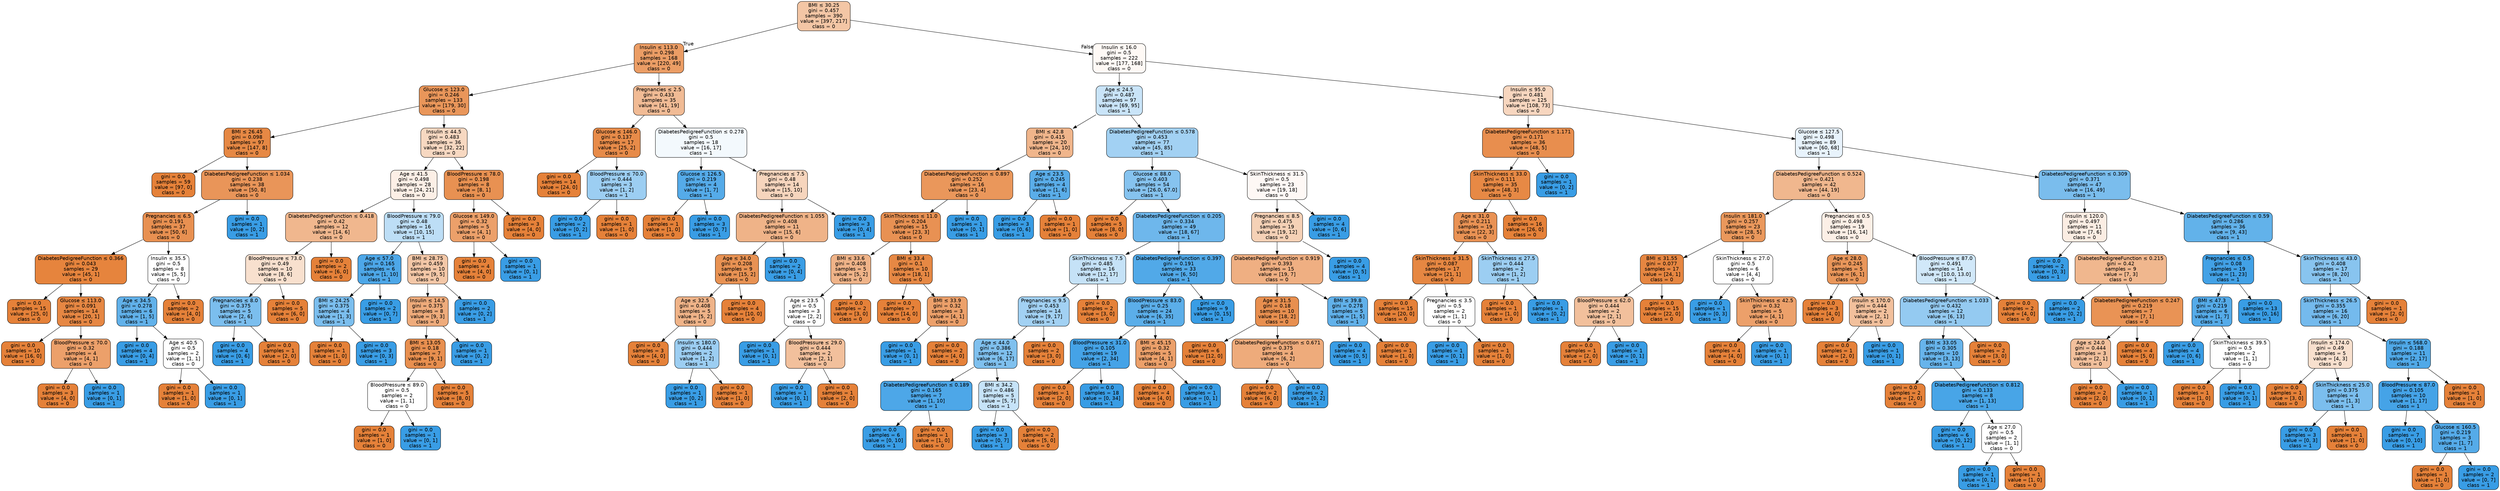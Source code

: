 digraph Tree {
node [shape=box, style="filled, rounded", color="black", fontname="helvetica"] ;
edge [fontname="helvetica"] ;
0 [label=<BMI &le; 30.25<br/>gini = 0.457<br/>samples = 390<br/>value = [397, 217]<br/>class = 0>, fillcolor="#f3c6a5"] ;
1 [label=<Insulin &le; 113.0<br/>gini = 0.298<br/>samples = 168<br/>value = [220, 49]<br/>class = 0>, fillcolor="#eb9d65"] ;
0 -> 1 [labeldistance=2.5, labelangle=45, headlabel="True"] ;
2 [label=<Glucose &le; 123.0<br/>gini = 0.246<br/>samples = 133<br/>value = [179, 30]<br/>class = 0>, fillcolor="#e9965a"] ;
1 -> 2 ;
3 [label=<BMI &le; 26.45<br/>gini = 0.098<br/>samples = 97<br/>value = [147, 8]<br/>class = 0>, fillcolor="#e68844"] ;
2 -> 3 ;
4 [label=<gini = 0.0<br/>samples = 59<br/>value = [97, 0]<br/>class = 0>, fillcolor="#e58139"] ;
3 -> 4 ;
5 [label=<DiabetesPedigreeFunction &le; 1.034<br/>gini = 0.238<br/>samples = 38<br/>value = [50, 8]<br/>class = 0>, fillcolor="#e99559"] ;
3 -> 5 ;
6 [label=<Pregnancies &le; 6.5<br/>gini = 0.191<br/>samples = 37<br/>value = [50, 6]<br/>class = 0>, fillcolor="#e89051"] ;
5 -> 6 ;
7 [label=<DiabetesPedigreeFunction &le; 0.366<br/>gini = 0.043<br/>samples = 29<br/>value = [45, 1]<br/>class = 0>, fillcolor="#e6843d"] ;
6 -> 7 ;
8 [label=<gini = 0.0<br/>samples = 15<br/>value = [25, 0]<br/>class = 0>, fillcolor="#e58139"] ;
7 -> 8 ;
9 [label=<Glucose &le; 113.0<br/>gini = 0.091<br/>samples = 14<br/>value = [20, 1]<br/>class = 0>, fillcolor="#e68743"] ;
7 -> 9 ;
10 [label=<gini = 0.0<br/>samples = 10<br/>value = [16, 0]<br/>class = 0>, fillcolor="#e58139"] ;
9 -> 10 ;
11 [label=<BloodPressure &le; 70.0<br/>gini = 0.32<br/>samples = 4<br/>value = [4, 1]<br/>class = 0>, fillcolor="#eca06a"] ;
9 -> 11 ;
12 [label=<gini = 0.0<br/>samples = 3<br/>value = [4, 0]<br/>class = 0>, fillcolor="#e58139"] ;
11 -> 12 ;
13 [label=<gini = 0.0<br/>samples = 1<br/>value = [0, 1]<br/>class = 1>, fillcolor="#399de5"] ;
11 -> 13 ;
14 [label=<Insulin &le; 35.5<br/>gini = 0.5<br/>samples = 8<br/>value = [5, 5]<br/>class = 0>, fillcolor="#ffffff"] ;
6 -> 14 ;
15 [label=<Age &le; 34.5<br/>gini = 0.278<br/>samples = 6<br/>value = [1, 5]<br/>class = 1>, fillcolor="#61b1ea"] ;
14 -> 15 ;
16 [label=<gini = 0.0<br/>samples = 4<br/>value = [0, 4]<br/>class = 1>, fillcolor="#399de5"] ;
15 -> 16 ;
17 [label=<Age &le; 40.5<br/>gini = 0.5<br/>samples = 2<br/>value = [1, 1]<br/>class = 0>, fillcolor="#ffffff"] ;
15 -> 17 ;
18 [label=<gini = 0.0<br/>samples = 1<br/>value = [1, 0]<br/>class = 0>, fillcolor="#e58139"] ;
17 -> 18 ;
19 [label=<gini = 0.0<br/>samples = 1<br/>value = [0, 1]<br/>class = 1>, fillcolor="#399de5"] ;
17 -> 19 ;
20 [label=<gini = 0.0<br/>samples = 2<br/>value = [4, 0]<br/>class = 0>, fillcolor="#e58139"] ;
14 -> 20 ;
21 [label=<gini = 0.0<br/>samples = 1<br/>value = [0, 2]<br/>class = 1>, fillcolor="#399de5"] ;
5 -> 21 ;
22 [label=<Insulin &le; 44.5<br/>gini = 0.483<br/>samples = 36<br/>value = [32, 22]<br/>class = 0>, fillcolor="#f7d8c1"] ;
2 -> 22 ;
23 [label=<Age &le; 41.5<br/>gini = 0.498<br/>samples = 28<br/>value = [24, 21]<br/>class = 0>, fillcolor="#fcefe6"] ;
22 -> 23 ;
24 [label=<DiabetesPedigreeFunction &le; 0.418<br/>gini = 0.42<br/>samples = 12<br/>value = [14, 6]<br/>class = 0>, fillcolor="#f0b78e"] ;
23 -> 24 ;
25 [label=<BloodPressure &le; 73.0<br/>gini = 0.49<br/>samples = 10<br/>value = [8, 6]<br/>class = 0>, fillcolor="#f8e0ce"] ;
24 -> 25 ;
26 [label=<Pregnancies &le; 8.0<br/>gini = 0.375<br/>samples = 5<br/>value = [2, 6]<br/>class = 1>, fillcolor="#7bbeee"] ;
25 -> 26 ;
27 [label=<gini = 0.0<br/>samples = 4<br/>value = [0, 6]<br/>class = 1>, fillcolor="#399de5"] ;
26 -> 27 ;
28 [label=<gini = 0.0<br/>samples = 1<br/>value = [2, 0]<br/>class = 0>, fillcolor="#e58139"] ;
26 -> 28 ;
29 [label=<gini = 0.0<br/>samples = 5<br/>value = [6, 0]<br/>class = 0>, fillcolor="#e58139"] ;
25 -> 29 ;
30 [label=<gini = 0.0<br/>samples = 2<br/>value = [6, 0]<br/>class = 0>, fillcolor="#e58139"] ;
24 -> 30 ;
31 [label=<BloodPressure &le; 79.0<br/>gini = 0.48<br/>samples = 16<br/>value = [10, 15]<br/>class = 1>, fillcolor="#bddef6"] ;
23 -> 31 ;
32 [label=<Age &le; 57.0<br/>gini = 0.165<br/>samples = 6<br/>value = [1, 10]<br/>class = 1>, fillcolor="#4da7e8"] ;
31 -> 32 ;
33 [label=<BMI &le; 24.25<br/>gini = 0.375<br/>samples = 4<br/>value = [1, 3]<br/>class = 1>, fillcolor="#7bbeee"] ;
32 -> 33 ;
34 [label=<gini = 0.0<br/>samples = 1<br/>value = [1, 0]<br/>class = 0>, fillcolor="#e58139"] ;
33 -> 34 ;
35 [label=<gini = 0.0<br/>samples = 3<br/>value = [0, 3]<br/>class = 1>, fillcolor="#399de5"] ;
33 -> 35 ;
36 [label=<gini = 0.0<br/>samples = 2<br/>value = [0, 7]<br/>class = 1>, fillcolor="#399de5"] ;
32 -> 36 ;
37 [label=<BMI &le; 28.75<br/>gini = 0.459<br/>samples = 10<br/>value = [9, 5]<br/>class = 0>, fillcolor="#f3c7a7"] ;
31 -> 37 ;
38 [label=<Insulin &le; 14.5<br/>gini = 0.375<br/>samples = 8<br/>value = [9, 3]<br/>class = 0>, fillcolor="#eeab7b"] ;
37 -> 38 ;
39 [label=<BMI &le; 13.05<br/>gini = 0.18<br/>samples = 7<br/>value = [9, 1]<br/>class = 0>, fillcolor="#e88f4f"] ;
38 -> 39 ;
40 [label=<BloodPressure &le; 89.0<br/>gini = 0.5<br/>samples = 2<br/>value = [1, 1]<br/>class = 0>, fillcolor="#ffffff"] ;
39 -> 40 ;
41 [label=<gini = 0.0<br/>samples = 1<br/>value = [1, 0]<br/>class = 0>, fillcolor="#e58139"] ;
40 -> 41 ;
42 [label=<gini = 0.0<br/>samples = 1<br/>value = [0, 1]<br/>class = 1>, fillcolor="#399de5"] ;
40 -> 42 ;
43 [label=<gini = 0.0<br/>samples = 5<br/>value = [8, 0]<br/>class = 0>, fillcolor="#e58139"] ;
39 -> 43 ;
44 [label=<gini = 0.0<br/>samples = 1<br/>value = [0, 2]<br/>class = 1>, fillcolor="#399de5"] ;
38 -> 44 ;
45 [label=<gini = 0.0<br/>samples = 2<br/>value = [0, 2]<br/>class = 1>, fillcolor="#399de5"] ;
37 -> 45 ;
46 [label=<BloodPressure &le; 78.0<br/>gini = 0.198<br/>samples = 8<br/>value = [8, 1]<br/>class = 0>, fillcolor="#e89152"] ;
22 -> 46 ;
47 [label=<Glucose &le; 149.0<br/>gini = 0.32<br/>samples = 5<br/>value = [4, 1]<br/>class = 0>, fillcolor="#eca06a"] ;
46 -> 47 ;
48 [label=<gini = 0.0<br/>samples = 4<br/>value = [4, 0]<br/>class = 0>, fillcolor="#e58139"] ;
47 -> 48 ;
49 [label=<gini = 0.0<br/>samples = 1<br/>value = [0, 1]<br/>class = 1>, fillcolor="#399de5"] ;
47 -> 49 ;
50 [label=<gini = 0.0<br/>samples = 3<br/>value = [4, 0]<br/>class = 0>, fillcolor="#e58139"] ;
46 -> 50 ;
51 [label=<Pregnancies &le; 2.5<br/>gini = 0.433<br/>samples = 35<br/>value = [41, 19]<br/>class = 0>, fillcolor="#f1bb95"] ;
1 -> 51 ;
52 [label=<Glucose &le; 146.0<br/>gini = 0.137<br/>samples = 17<br/>value = [25, 2]<br/>class = 0>, fillcolor="#e78b49"] ;
51 -> 52 ;
53 [label=<gini = 0.0<br/>samples = 14<br/>value = [24, 0]<br/>class = 0>, fillcolor="#e58139"] ;
52 -> 53 ;
54 [label=<BloodPressure &le; 70.0<br/>gini = 0.444<br/>samples = 3<br/>value = [1, 2]<br/>class = 1>, fillcolor="#9ccef2"] ;
52 -> 54 ;
55 [label=<gini = 0.0<br/>samples = 2<br/>value = [0, 2]<br/>class = 1>, fillcolor="#399de5"] ;
54 -> 55 ;
56 [label=<gini = 0.0<br/>samples = 1<br/>value = [1, 0]<br/>class = 0>, fillcolor="#e58139"] ;
54 -> 56 ;
57 [label=<DiabetesPedigreeFunction &le; 0.278<br/>gini = 0.5<br/>samples = 18<br/>value = [16, 17]<br/>class = 1>, fillcolor="#f3f9fd"] ;
51 -> 57 ;
58 [label=<Glucose &le; 126.5<br/>gini = 0.219<br/>samples = 4<br/>value = [1, 7]<br/>class = 1>, fillcolor="#55abe9"] ;
57 -> 58 ;
59 [label=<gini = 0.0<br/>samples = 1<br/>value = [1, 0]<br/>class = 0>, fillcolor="#e58139"] ;
58 -> 59 ;
60 [label=<gini = 0.0<br/>samples = 3<br/>value = [0, 7]<br/>class = 1>, fillcolor="#399de5"] ;
58 -> 60 ;
61 [label=<Pregnancies &le; 7.5<br/>gini = 0.48<br/>samples = 14<br/>value = [15, 10]<br/>class = 0>, fillcolor="#f6d5bd"] ;
57 -> 61 ;
62 [label=<DiabetesPedigreeFunction &le; 1.055<br/>gini = 0.408<br/>samples = 11<br/>value = [15, 6]<br/>class = 0>, fillcolor="#efb388"] ;
61 -> 62 ;
63 [label=<Age &le; 34.0<br/>gini = 0.208<br/>samples = 9<br/>value = [15, 2]<br/>class = 0>, fillcolor="#e89253"] ;
62 -> 63 ;
64 [label=<Age &le; 32.5<br/>gini = 0.408<br/>samples = 5<br/>value = [5, 2]<br/>class = 0>, fillcolor="#efb388"] ;
63 -> 64 ;
65 [label=<gini = 0.0<br/>samples = 3<br/>value = [4, 0]<br/>class = 0>, fillcolor="#e58139"] ;
64 -> 65 ;
66 [label=<Insulin &le; 180.0<br/>gini = 0.444<br/>samples = 2<br/>value = [1, 2]<br/>class = 1>, fillcolor="#9ccef2"] ;
64 -> 66 ;
67 [label=<gini = 0.0<br/>samples = 1<br/>value = [0, 2]<br/>class = 1>, fillcolor="#399de5"] ;
66 -> 67 ;
68 [label=<gini = 0.0<br/>samples = 1<br/>value = [1, 0]<br/>class = 0>, fillcolor="#e58139"] ;
66 -> 68 ;
69 [label=<gini = 0.0<br/>samples = 4<br/>value = [10, 0]<br/>class = 0>, fillcolor="#e58139"] ;
63 -> 69 ;
70 [label=<gini = 0.0<br/>samples = 2<br/>value = [0, 4]<br/>class = 1>, fillcolor="#399de5"] ;
62 -> 70 ;
71 [label=<gini = 0.0<br/>samples = 3<br/>value = [0, 4]<br/>class = 1>, fillcolor="#399de5"] ;
61 -> 71 ;
72 [label=<Insulin &le; 16.0<br/>gini = 0.5<br/>samples = 222<br/>value = [177, 168]<br/>class = 0>, fillcolor="#fef9f5"] ;
0 -> 72 [labeldistance=2.5, labelangle=-45, headlabel="False"] ;
73 [label=<Age &le; 24.5<br/>gini = 0.487<br/>samples = 97<br/>value = [69, 95]<br/>class = 1>, fillcolor="#c9e4f8"] ;
72 -> 73 ;
74 [label=<BMI &le; 42.8<br/>gini = 0.415<br/>samples = 20<br/>value = [24, 10]<br/>class = 0>, fillcolor="#f0b58b"] ;
73 -> 74 ;
75 [label=<DiabetesPedigreeFunction &le; 0.897<br/>gini = 0.252<br/>samples = 16<br/>value = [23, 4]<br/>class = 0>, fillcolor="#ea975b"] ;
74 -> 75 ;
76 [label=<SkinThickness &le; 11.0<br/>gini = 0.204<br/>samples = 15<br/>value = [23, 3]<br/>class = 0>, fillcolor="#e89153"] ;
75 -> 76 ;
77 [label=<BMI &le; 33.6<br/>gini = 0.408<br/>samples = 5<br/>value = [5, 2]<br/>class = 0>, fillcolor="#efb388"] ;
76 -> 77 ;
78 [label=<Age &le; 23.5<br/>gini = 0.5<br/>samples = 3<br/>value = [2, 2]<br/>class = 0>, fillcolor="#ffffff"] ;
77 -> 78 ;
79 [label=<gini = 0.0<br/>samples = 1<br/>value = [0, 1]<br/>class = 1>, fillcolor="#399de5"] ;
78 -> 79 ;
80 [label=<BloodPressure &le; 29.0<br/>gini = 0.444<br/>samples = 2<br/>value = [2, 1]<br/>class = 0>, fillcolor="#f2c09c"] ;
78 -> 80 ;
81 [label=<gini = 0.0<br/>samples = 1<br/>value = [0, 1]<br/>class = 1>, fillcolor="#399de5"] ;
80 -> 81 ;
82 [label=<gini = 0.0<br/>samples = 1<br/>value = [2, 0]<br/>class = 0>, fillcolor="#e58139"] ;
80 -> 82 ;
83 [label=<gini = 0.0<br/>samples = 2<br/>value = [3, 0]<br/>class = 0>, fillcolor="#e58139"] ;
77 -> 83 ;
84 [label=<BMI &le; 33.4<br/>gini = 0.1<br/>samples = 10<br/>value = [18, 1]<br/>class = 0>, fillcolor="#e68844"] ;
76 -> 84 ;
85 [label=<gini = 0.0<br/>samples = 7<br/>value = [14, 0]<br/>class = 0>, fillcolor="#e58139"] ;
84 -> 85 ;
86 [label=<BMI &le; 33.9<br/>gini = 0.32<br/>samples = 3<br/>value = [4, 1]<br/>class = 0>, fillcolor="#eca06a"] ;
84 -> 86 ;
87 [label=<gini = 0.0<br/>samples = 1<br/>value = [0, 1]<br/>class = 1>, fillcolor="#399de5"] ;
86 -> 87 ;
88 [label=<gini = 0.0<br/>samples = 2<br/>value = [4, 0]<br/>class = 0>, fillcolor="#e58139"] ;
86 -> 88 ;
89 [label=<gini = 0.0<br/>samples = 1<br/>value = [0, 1]<br/>class = 1>, fillcolor="#399de5"] ;
75 -> 89 ;
90 [label=<Age &le; 23.5<br/>gini = 0.245<br/>samples = 4<br/>value = [1, 6]<br/>class = 1>, fillcolor="#5aade9"] ;
74 -> 90 ;
91 [label=<gini = 0.0<br/>samples = 3<br/>value = [0, 6]<br/>class = 1>, fillcolor="#399de5"] ;
90 -> 91 ;
92 [label=<gini = 0.0<br/>samples = 1<br/>value = [1, 0]<br/>class = 0>, fillcolor="#e58139"] ;
90 -> 92 ;
93 [label=<DiabetesPedigreeFunction &le; 0.578<br/>gini = 0.453<br/>samples = 77<br/>value = [45, 85]<br/>class = 1>, fillcolor="#a2d1f3"] ;
73 -> 93 ;
94 [label=<Glucose &le; 88.0<br/>gini = 0.403<br/>samples = 54<br/>value = [26.0, 67.0]<br/>class = 1>, fillcolor="#86c3ef"] ;
93 -> 94 ;
95 [label=<gini = 0.0<br/>samples = 5<br/>value = [8, 0]<br/>class = 0>, fillcolor="#e58139"] ;
94 -> 95 ;
96 [label=<DiabetesPedigreeFunction &le; 0.205<br/>gini = 0.334<br/>samples = 49<br/>value = [18, 67]<br/>class = 1>, fillcolor="#6eb7ec"] ;
94 -> 96 ;
97 [label=<SkinThickness &le; 7.5<br/>gini = 0.485<br/>samples = 16<br/>value = [12, 17]<br/>class = 1>, fillcolor="#c5e2f7"] ;
96 -> 97 ;
98 [label=<Pregnancies &le; 9.5<br/>gini = 0.453<br/>samples = 14<br/>value = [9, 17]<br/>class = 1>, fillcolor="#a2d1f3"] ;
97 -> 98 ;
99 [label=<Age &le; 44.0<br/>gini = 0.386<br/>samples = 12<br/>value = [6, 17]<br/>class = 1>, fillcolor="#7fc0ee"] ;
98 -> 99 ;
100 [label=<DiabetesPedigreeFunction &le; 0.189<br/>gini = 0.165<br/>samples = 7<br/>value = [1, 10]<br/>class = 1>, fillcolor="#4da7e8"] ;
99 -> 100 ;
101 [label=<gini = 0.0<br/>samples = 6<br/>value = [0, 10]<br/>class = 1>, fillcolor="#399de5"] ;
100 -> 101 ;
102 [label=<gini = 0.0<br/>samples = 1<br/>value = [1, 0]<br/>class = 0>, fillcolor="#e58139"] ;
100 -> 102 ;
103 [label=<BMI &le; 34.2<br/>gini = 0.486<br/>samples = 5<br/>value = [5, 7]<br/>class = 1>, fillcolor="#c6e3f8"] ;
99 -> 103 ;
104 [label=<gini = 0.0<br/>samples = 3<br/>value = [0, 7]<br/>class = 1>, fillcolor="#399de5"] ;
103 -> 104 ;
105 [label=<gini = 0.0<br/>samples = 2<br/>value = [5, 0]<br/>class = 0>, fillcolor="#e58139"] ;
103 -> 105 ;
106 [label=<gini = 0.0<br/>samples = 2<br/>value = [3, 0]<br/>class = 0>, fillcolor="#e58139"] ;
98 -> 106 ;
107 [label=<gini = 0.0<br/>samples = 2<br/>value = [3, 0]<br/>class = 0>, fillcolor="#e58139"] ;
97 -> 107 ;
108 [label=<DiabetesPedigreeFunction &le; 0.397<br/>gini = 0.191<br/>samples = 33<br/>value = [6, 50]<br/>class = 1>, fillcolor="#51a9e8"] ;
96 -> 108 ;
109 [label=<BloodPressure &le; 83.0<br/>gini = 0.25<br/>samples = 24<br/>value = [6, 35]<br/>class = 1>, fillcolor="#5baee9"] ;
108 -> 109 ;
110 [label=<BloodPressure &le; 31.0<br/>gini = 0.105<br/>samples = 19<br/>value = [2, 34]<br/>class = 1>, fillcolor="#45a3e7"] ;
109 -> 110 ;
111 [label=<gini = 0.0<br/>samples = 1<br/>value = [2, 0]<br/>class = 0>, fillcolor="#e58139"] ;
110 -> 111 ;
112 [label=<gini = 0.0<br/>samples = 18<br/>value = [0, 34]<br/>class = 1>, fillcolor="#399de5"] ;
110 -> 112 ;
113 [label=<BMI &le; 45.15<br/>gini = 0.32<br/>samples = 5<br/>value = [4, 1]<br/>class = 0>, fillcolor="#eca06a"] ;
109 -> 113 ;
114 [label=<gini = 0.0<br/>samples = 4<br/>value = [4, 0]<br/>class = 0>, fillcolor="#e58139"] ;
113 -> 114 ;
115 [label=<gini = 0.0<br/>samples = 1<br/>value = [0, 1]<br/>class = 1>, fillcolor="#399de5"] ;
113 -> 115 ;
116 [label=<gini = 0.0<br/>samples = 9<br/>value = [0, 15]<br/>class = 1>, fillcolor="#399de5"] ;
108 -> 116 ;
117 [label=<SkinThickness &le; 31.5<br/>gini = 0.5<br/>samples = 23<br/>value = [19, 18]<br/>class = 0>, fillcolor="#fef8f5"] ;
93 -> 117 ;
118 [label=<Pregnancies &le; 8.5<br/>gini = 0.475<br/>samples = 19<br/>value = [19, 12]<br/>class = 0>, fillcolor="#f5d1b6"] ;
117 -> 118 ;
119 [label=<DiabetesPedigreeFunction &le; 0.919<br/>gini = 0.393<br/>samples = 15<br/>value = [19, 7]<br/>class = 0>, fillcolor="#efaf82"] ;
118 -> 119 ;
120 [label=<Age &le; 31.5<br/>gini = 0.18<br/>samples = 10<br/>value = [18, 2]<br/>class = 0>, fillcolor="#e88f4f"] ;
119 -> 120 ;
121 [label=<gini = 0.0<br/>samples = 6<br/>value = [12, 0]<br/>class = 0>, fillcolor="#e58139"] ;
120 -> 121 ;
122 [label=<DiabetesPedigreeFunction &le; 0.671<br/>gini = 0.375<br/>samples = 4<br/>value = [6, 2]<br/>class = 0>, fillcolor="#eeab7b"] ;
120 -> 122 ;
123 [label=<gini = 0.0<br/>samples = 2<br/>value = [6, 0]<br/>class = 0>, fillcolor="#e58139"] ;
122 -> 123 ;
124 [label=<gini = 0.0<br/>samples = 2<br/>value = [0, 2]<br/>class = 1>, fillcolor="#399de5"] ;
122 -> 124 ;
125 [label=<BMI &le; 39.8<br/>gini = 0.278<br/>samples = 5<br/>value = [1, 5]<br/>class = 1>, fillcolor="#61b1ea"] ;
119 -> 125 ;
126 [label=<gini = 0.0<br/>samples = 4<br/>value = [0, 5]<br/>class = 1>, fillcolor="#399de5"] ;
125 -> 126 ;
127 [label=<gini = 0.0<br/>samples = 1<br/>value = [1, 0]<br/>class = 0>, fillcolor="#e58139"] ;
125 -> 127 ;
128 [label=<gini = 0.0<br/>samples = 4<br/>value = [0, 5]<br/>class = 1>, fillcolor="#399de5"] ;
118 -> 128 ;
129 [label=<gini = 0.0<br/>samples = 4<br/>value = [0, 6]<br/>class = 1>, fillcolor="#399de5"] ;
117 -> 129 ;
130 [label=<Insulin &le; 95.0<br/>gini = 0.481<br/>samples = 125<br/>value = [108, 73]<br/>class = 0>, fillcolor="#f7d6bf"] ;
72 -> 130 ;
131 [label=<DiabetesPedigreeFunction &le; 1.171<br/>gini = 0.171<br/>samples = 36<br/>value = [48, 5]<br/>class = 0>, fillcolor="#e88e4e"] ;
130 -> 131 ;
132 [label=<SkinThickness &le; 33.0<br/>gini = 0.111<br/>samples = 35<br/>value = [48, 3]<br/>class = 0>, fillcolor="#e78945"] ;
131 -> 132 ;
133 [label=<Age &le; 31.0<br/>gini = 0.211<br/>samples = 19<br/>value = [22, 3]<br/>class = 0>, fillcolor="#e99254"] ;
132 -> 133 ;
134 [label=<SkinThickness &le; 31.5<br/>gini = 0.087<br/>samples = 17<br/>value = [21, 1]<br/>class = 0>, fillcolor="#e68742"] ;
133 -> 134 ;
135 [label=<gini = 0.0<br/>samples = 15<br/>value = [20, 0]<br/>class = 0>, fillcolor="#e58139"] ;
134 -> 135 ;
136 [label=<Pregnancies &le; 3.5<br/>gini = 0.5<br/>samples = 2<br/>value = [1, 1]<br/>class = 0>, fillcolor="#ffffff"] ;
134 -> 136 ;
137 [label=<gini = 0.0<br/>samples = 1<br/>value = [0, 1]<br/>class = 1>, fillcolor="#399de5"] ;
136 -> 137 ;
138 [label=<gini = 0.0<br/>samples = 1<br/>value = [1, 0]<br/>class = 0>, fillcolor="#e58139"] ;
136 -> 138 ;
139 [label=<SkinThickness &le; 27.5<br/>gini = 0.444<br/>samples = 2<br/>value = [1, 2]<br/>class = 1>, fillcolor="#9ccef2"] ;
133 -> 139 ;
140 [label=<gini = 0.0<br/>samples = 1<br/>value = [1, 0]<br/>class = 0>, fillcolor="#e58139"] ;
139 -> 140 ;
141 [label=<gini = 0.0<br/>samples = 1<br/>value = [0, 2]<br/>class = 1>, fillcolor="#399de5"] ;
139 -> 141 ;
142 [label=<gini = 0.0<br/>samples = 16<br/>value = [26, 0]<br/>class = 0>, fillcolor="#e58139"] ;
132 -> 142 ;
143 [label=<gini = 0.0<br/>samples = 1<br/>value = [0, 2]<br/>class = 1>, fillcolor="#399de5"] ;
131 -> 143 ;
144 [label=<Glucose &le; 127.5<br/>gini = 0.498<br/>samples = 89<br/>value = [60, 68]<br/>class = 1>, fillcolor="#e8f3fc"] ;
130 -> 144 ;
145 [label=<DiabetesPedigreeFunction &le; 0.524<br/>gini = 0.421<br/>samples = 42<br/>value = [44, 19]<br/>class = 0>, fillcolor="#f0b78e"] ;
144 -> 145 ;
146 [label=<Insulin &le; 181.0<br/>gini = 0.257<br/>samples = 23<br/>value = [28, 5]<br/>class = 0>, fillcolor="#ea985c"] ;
145 -> 146 ;
147 [label=<BMI &le; 31.55<br/>gini = 0.077<br/>samples = 17<br/>value = [24, 1]<br/>class = 0>, fillcolor="#e68641"] ;
146 -> 147 ;
148 [label=<BloodPressure &le; 62.0<br/>gini = 0.444<br/>samples = 2<br/>value = [2, 1]<br/>class = 0>, fillcolor="#f2c09c"] ;
147 -> 148 ;
149 [label=<gini = 0.0<br/>samples = 1<br/>value = [2, 0]<br/>class = 0>, fillcolor="#e58139"] ;
148 -> 149 ;
150 [label=<gini = 0.0<br/>samples = 1<br/>value = [0, 1]<br/>class = 1>, fillcolor="#399de5"] ;
148 -> 150 ;
151 [label=<gini = 0.0<br/>samples = 15<br/>value = [22, 0]<br/>class = 0>, fillcolor="#e58139"] ;
147 -> 151 ;
152 [label=<SkinThickness &le; 27.0<br/>gini = 0.5<br/>samples = 6<br/>value = [4, 4]<br/>class = 0>, fillcolor="#ffffff"] ;
146 -> 152 ;
153 [label=<gini = 0.0<br/>samples = 1<br/>value = [0, 3]<br/>class = 1>, fillcolor="#399de5"] ;
152 -> 153 ;
154 [label=<SkinThickness &le; 42.5<br/>gini = 0.32<br/>samples = 5<br/>value = [4, 1]<br/>class = 0>, fillcolor="#eca06a"] ;
152 -> 154 ;
155 [label=<gini = 0.0<br/>samples = 4<br/>value = [4, 0]<br/>class = 0>, fillcolor="#e58139"] ;
154 -> 155 ;
156 [label=<gini = 0.0<br/>samples = 1<br/>value = [0, 1]<br/>class = 1>, fillcolor="#399de5"] ;
154 -> 156 ;
157 [label=<Pregnancies &le; 0.5<br/>gini = 0.498<br/>samples = 19<br/>value = [16, 14]<br/>class = 0>, fillcolor="#fcefe6"] ;
145 -> 157 ;
158 [label=<Age &le; 28.0<br/>gini = 0.245<br/>samples = 5<br/>value = [6, 1]<br/>class = 0>, fillcolor="#e9965a"] ;
157 -> 158 ;
159 [label=<gini = 0.0<br/>samples = 3<br/>value = [4, 0]<br/>class = 0>, fillcolor="#e58139"] ;
158 -> 159 ;
160 [label=<Insulin &le; 170.0<br/>gini = 0.444<br/>samples = 2<br/>value = [2, 1]<br/>class = 0>, fillcolor="#f2c09c"] ;
158 -> 160 ;
161 [label=<gini = 0.0<br/>samples = 1<br/>value = [2, 0]<br/>class = 0>, fillcolor="#e58139"] ;
160 -> 161 ;
162 [label=<gini = 0.0<br/>samples = 1<br/>value = [0, 1]<br/>class = 1>, fillcolor="#399de5"] ;
160 -> 162 ;
163 [label=<BloodPressure &le; 87.0<br/>gini = 0.491<br/>samples = 14<br/>value = [10.0, 13.0]<br/>class = 1>, fillcolor="#d1e8f9"] ;
157 -> 163 ;
164 [label=<DiabetesPedigreeFunction &le; 1.033<br/>gini = 0.432<br/>samples = 12<br/>value = [6, 13]<br/>class = 1>, fillcolor="#94caf1"] ;
163 -> 164 ;
165 [label=<BMI &le; 33.05<br/>gini = 0.305<br/>samples = 10<br/>value = [3, 13]<br/>class = 1>, fillcolor="#67b4eb"] ;
164 -> 165 ;
166 [label=<gini = 0.0<br/>samples = 2<br/>value = [2, 0]<br/>class = 0>, fillcolor="#e58139"] ;
165 -> 166 ;
167 [label=<DiabetesPedigreeFunction &le; 0.812<br/>gini = 0.133<br/>samples = 8<br/>value = [1, 13]<br/>class = 1>, fillcolor="#48a5e7"] ;
165 -> 167 ;
168 [label=<gini = 0.0<br/>samples = 6<br/>value = [0, 12]<br/>class = 1>, fillcolor="#399de5"] ;
167 -> 168 ;
169 [label=<Age &le; 27.0<br/>gini = 0.5<br/>samples = 2<br/>value = [1, 1]<br/>class = 0>, fillcolor="#ffffff"] ;
167 -> 169 ;
170 [label=<gini = 0.0<br/>samples = 1<br/>value = [0, 1]<br/>class = 1>, fillcolor="#399de5"] ;
169 -> 170 ;
171 [label=<gini = 0.0<br/>samples = 1<br/>value = [1, 0]<br/>class = 0>, fillcolor="#e58139"] ;
169 -> 171 ;
172 [label=<gini = 0.0<br/>samples = 2<br/>value = [3, 0]<br/>class = 0>, fillcolor="#e58139"] ;
164 -> 172 ;
173 [label=<gini = 0.0<br/>samples = 2<br/>value = [4, 0]<br/>class = 0>, fillcolor="#e58139"] ;
163 -> 173 ;
174 [label=<DiabetesPedigreeFunction &le; 0.309<br/>gini = 0.371<br/>samples = 47<br/>value = [16, 49]<br/>class = 1>, fillcolor="#7abded"] ;
144 -> 174 ;
175 [label=<Insulin &le; 120.0<br/>gini = 0.497<br/>samples = 11<br/>value = [7, 6]<br/>class = 0>, fillcolor="#fbede3"] ;
174 -> 175 ;
176 [label=<gini = 0.0<br/>samples = 2<br/>value = [0, 3]<br/>class = 1>, fillcolor="#399de5"] ;
175 -> 176 ;
177 [label=<DiabetesPedigreeFunction &le; 0.215<br/>gini = 0.42<br/>samples = 9<br/>value = [7, 3]<br/>class = 0>, fillcolor="#f0b78e"] ;
175 -> 177 ;
178 [label=<gini = 0.0<br/>samples = 2<br/>value = [0, 2]<br/>class = 1>, fillcolor="#399de5"] ;
177 -> 178 ;
179 [label=<DiabetesPedigreeFunction &le; 0.247<br/>gini = 0.219<br/>samples = 7<br/>value = [7, 1]<br/>class = 0>, fillcolor="#e99355"] ;
177 -> 179 ;
180 [label=<Age &le; 24.0<br/>gini = 0.444<br/>samples = 3<br/>value = [2, 1]<br/>class = 0>, fillcolor="#f2c09c"] ;
179 -> 180 ;
181 [label=<gini = 0.0<br/>samples = 2<br/>value = [2, 0]<br/>class = 0>, fillcolor="#e58139"] ;
180 -> 181 ;
182 [label=<gini = 0.0<br/>samples = 1<br/>value = [0, 1]<br/>class = 1>, fillcolor="#399de5"] ;
180 -> 182 ;
183 [label=<gini = 0.0<br/>samples = 4<br/>value = [5, 0]<br/>class = 0>, fillcolor="#e58139"] ;
179 -> 183 ;
184 [label=<DiabetesPedigreeFunction &le; 0.59<br/>gini = 0.286<br/>samples = 36<br/>value = [9, 43]<br/>class = 1>, fillcolor="#62b2ea"] ;
174 -> 184 ;
185 [label=<Pregnancies &le; 0.5<br/>gini = 0.08<br/>samples = 19<br/>value = [1, 23]<br/>class = 1>, fillcolor="#42a1e6"] ;
184 -> 185 ;
186 [label=<BMI &le; 47.3<br/>gini = 0.219<br/>samples = 6<br/>value = [1, 7]<br/>class = 1>, fillcolor="#55abe9"] ;
185 -> 186 ;
187 [label=<gini = 0.0<br/>samples = 4<br/>value = [0, 6]<br/>class = 1>, fillcolor="#399de5"] ;
186 -> 187 ;
188 [label=<SkinThickness &le; 39.5<br/>gini = 0.5<br/>samples = 2<br/>value = [1, 1]<br/>class = 0>, fillcolor="#ffffff"] ;
186 -> 188 ;
189 [label=<gini = 0.0<br/>samples = 1<br/>value = [1, 0]<br/>class = 0>, fillcolor="#e58139"] ;
188 -> 189 ;
190 [label=<gini = 0.0<br/>samples = 1<br/>value = [0, 1]<br/>class = 1>, fillcolor="#399de5"] ;
188 -> 190 ;
191 [label=<gini = 0.0<br/>samples = 13<br/>value = [0, 16]<br/>class = 1>, fillcolor="#399de5"] ;
185 -> 191 ;
192 [label=<SkinThickness &le; 43.0<br/>gini = 0.408<br/>samples = 17<br/>value = [8, 20]<br/>class = 1>, fillcolor="#88c4ef"] ;
184 -> 192 ;
193 [label=<SkinThickness &le; 26.5<br/>gini = 0.355<br/>samples = 16<br/>value = [6, 20]<br/>class = 1>, fillcolor="#74baed"] ;
192 -> 193 ;
194 [label=<Insulin &le; 174.0<br/>gini = 0.49<br/>samples = 5<br/>value = [4, 3]<br/>class = 0>, fillcolor="#f8e0ce"] ;
193 -> 194 ;
195 [label=<gini = 0.0<br/>samples = 1<br/>value = [3, 0]<br/>class = 0>, fillcolor="#e58139"] ;
194 -> 195 ;
196 [label=<SkinThickness &le; 25.0<br/>gini = 0.375<br/>samples = 4<br/>value = [1, 3]<br/>class = 1>, fillcolor="#7bbeee"] ;
194 -> 196 ;
197 [label=<gini = 0.0<br/>samples = 3<br/>value = [0, 3]<br/>class = 1>, fillcolor="#399de5"] ;
196 -> 197 ;
198 [label=<gini = 0.0<br/>samples = 1<br/>value = [1, 0]<br/>class = 0>, fillcolor="#e58139"] ;
196 -> 198 ;
199 [label=<Insulin &le; 568.0<br/>gini = 0.188<br/>samples = 11<br/>value = [2, 17]<br/>class = 1>, fillcolor="#50a9e8"] ;
193 -> 199 ;
200 [label=<BloodPressure &le; 87.0<br/>gini = 0.105<br/>samples = 10<br/>value = [1, 17]<br/>class = 1>, fillcolor="#45a3e7"] ;
199 -> 200 ;
201 [label=<gini = 0.0<br/>samples = 7<br/>value = [0, 10]<br/>class = 1>, fillcolor="#399de5"] ;
200 -> 201 ;
202 [label=<Glucose &le; 160.5<br/>gini = 0.219<br/>samples = 3<br/>value = [1, 7]<br/>class = 1>, fillcolor="#55abe9"] ;
200 -> 202 ;
203 [label=<gini = 0.0<br/>samples = 1<br/>value = [1, 0]<br/>class = 0>, fillcolor="#e58139"] ;
202 -> 203 ;
204 [label=<gini = 0.0<br/>samples = 2<br/>value = [0, 7]<br/>class = 1>, fillcolor="#399de5"] ;
202 -> 204 ;
205 [label=<gini = 0.0<br/>samples = 1<br/>value = [1, 0]<br/>class = 0>, fillcolor="#e58139"] ;
199 -> 205 ;
206 [label=<gini = 0.0<br/>samples = 1<br/>value = [2, 0]<br/>class = 0>, fillcolor="#e58139"] ;
192 -> 206 ;
}